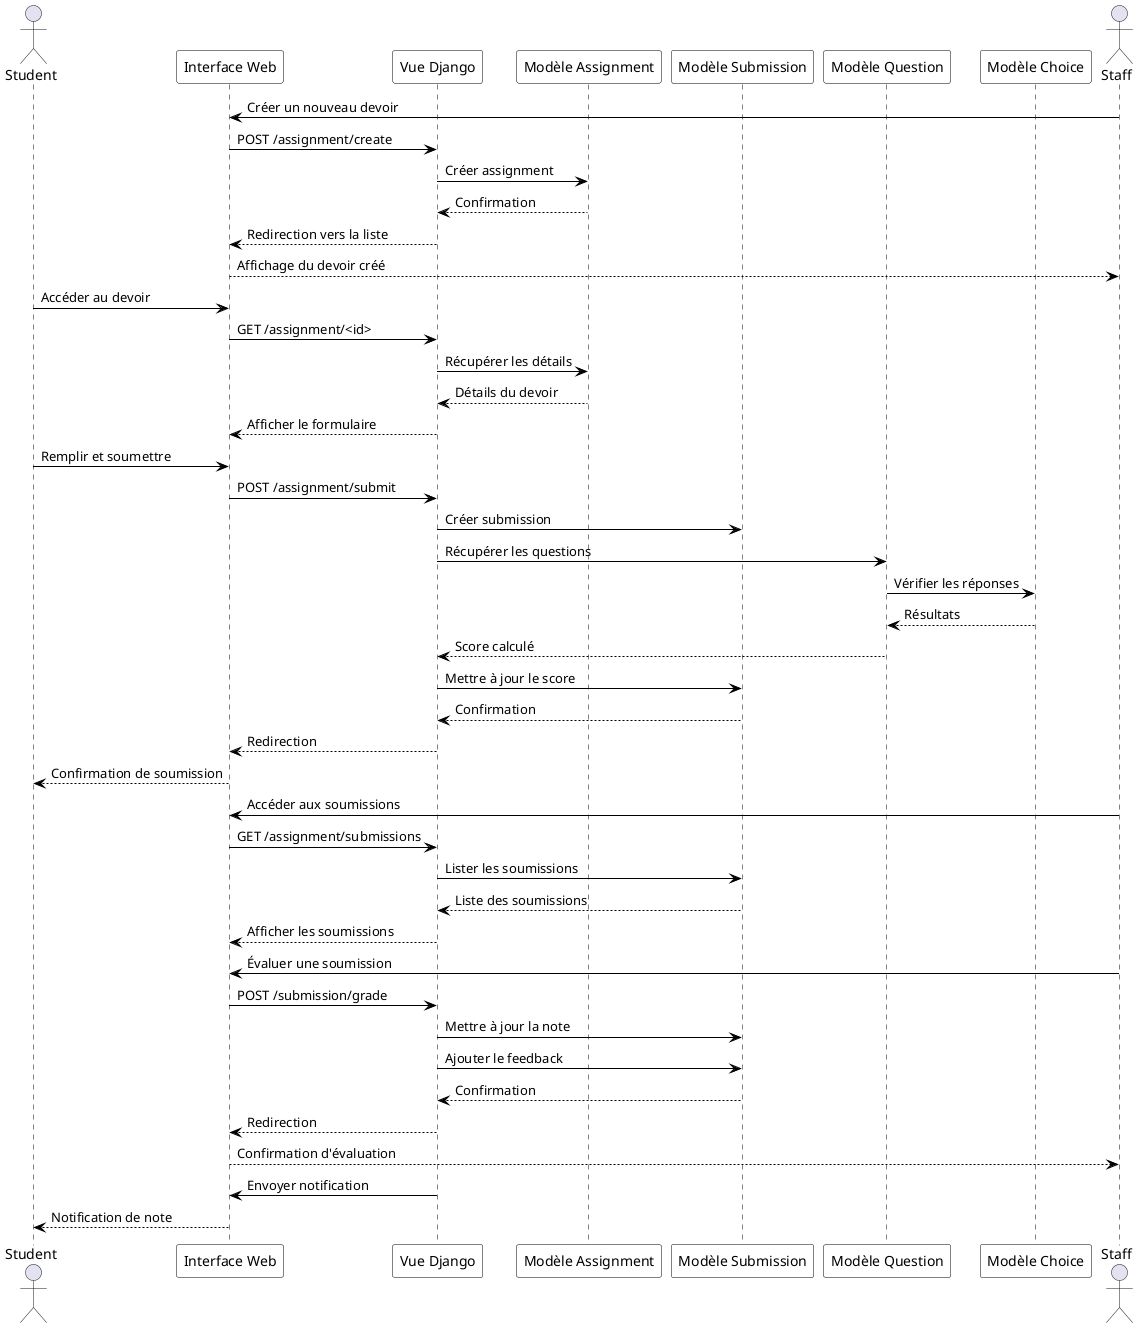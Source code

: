 @startuml Assignment Submission and Evaluation

' Style du diagramme
skinparam sequence {
    ArrowColor Black
    LifeLineBorderColor Black
    ParticipantBorderColor Black
    ParticipantBackgroundColor White
}

actor Student
participant "Interface Web" as UI
participant "Vue Django" as View
participant "Modèle Assignment" as Assignment
participant "Modèle Submission" as Submission
participant "Modèle Question" as Question
participant "Modèle Choice" as Choice
actor Staff

' Création du devoir par le professeur
Staff -> UI: Créer un nouveau devoir
UI -> View: POST /assignment/create
View -> Assignment: Créer assignment
Assignment --> View: Confirmation
View --> UI: Redirection vers la liste
UI --> Staff: Affichage du devoir créé

' Soumission par l'étudiant
Student -> UI: Accéder au devoir
UI -> View: GET /assignment/<id>
View -> Assignment: Récupérer les détails
Assignment --> View: Détails du devoir
View --> UI: Afficher le formulaire
Student -> UI: Remplir et soumettre
UI -> View: POST /assignment/submit
View -> Submission: Créer submission
View -> Question: Récupérer les questions
Question -> Choice: Vérifier les réponses
Choice --> Question: Résultats
Question --> View: Score calculé
View -> Submission: Mettre à jour le score
Submission --> View: Confirmation
View --> UI: Redirection
UI --> Student: Confirmation de soumission

' Évaluation par le professeur
Staff -> UI: Accéder aux soumissions
UI -> View: GET /assignment/submissions
View -> Submission: Lister les soumissions
Submission --> View: Liste des soumissions
View --> UI: Afficher les soumissions
Staff -> UI: Évaluer une soumission
UI -> View: POST /submission/grade
View -> Submission: Mettre à jour la note
View -> Submission: Ajouter le feedback
Submission --> View: Confirmation
View --> UI: Redirection
UI --> Staff: Confirmation d'évaluation

' Notification à l'étudiant
View -> UI: Envoyer notification
UI --> Student: Notification de note

@enduml 